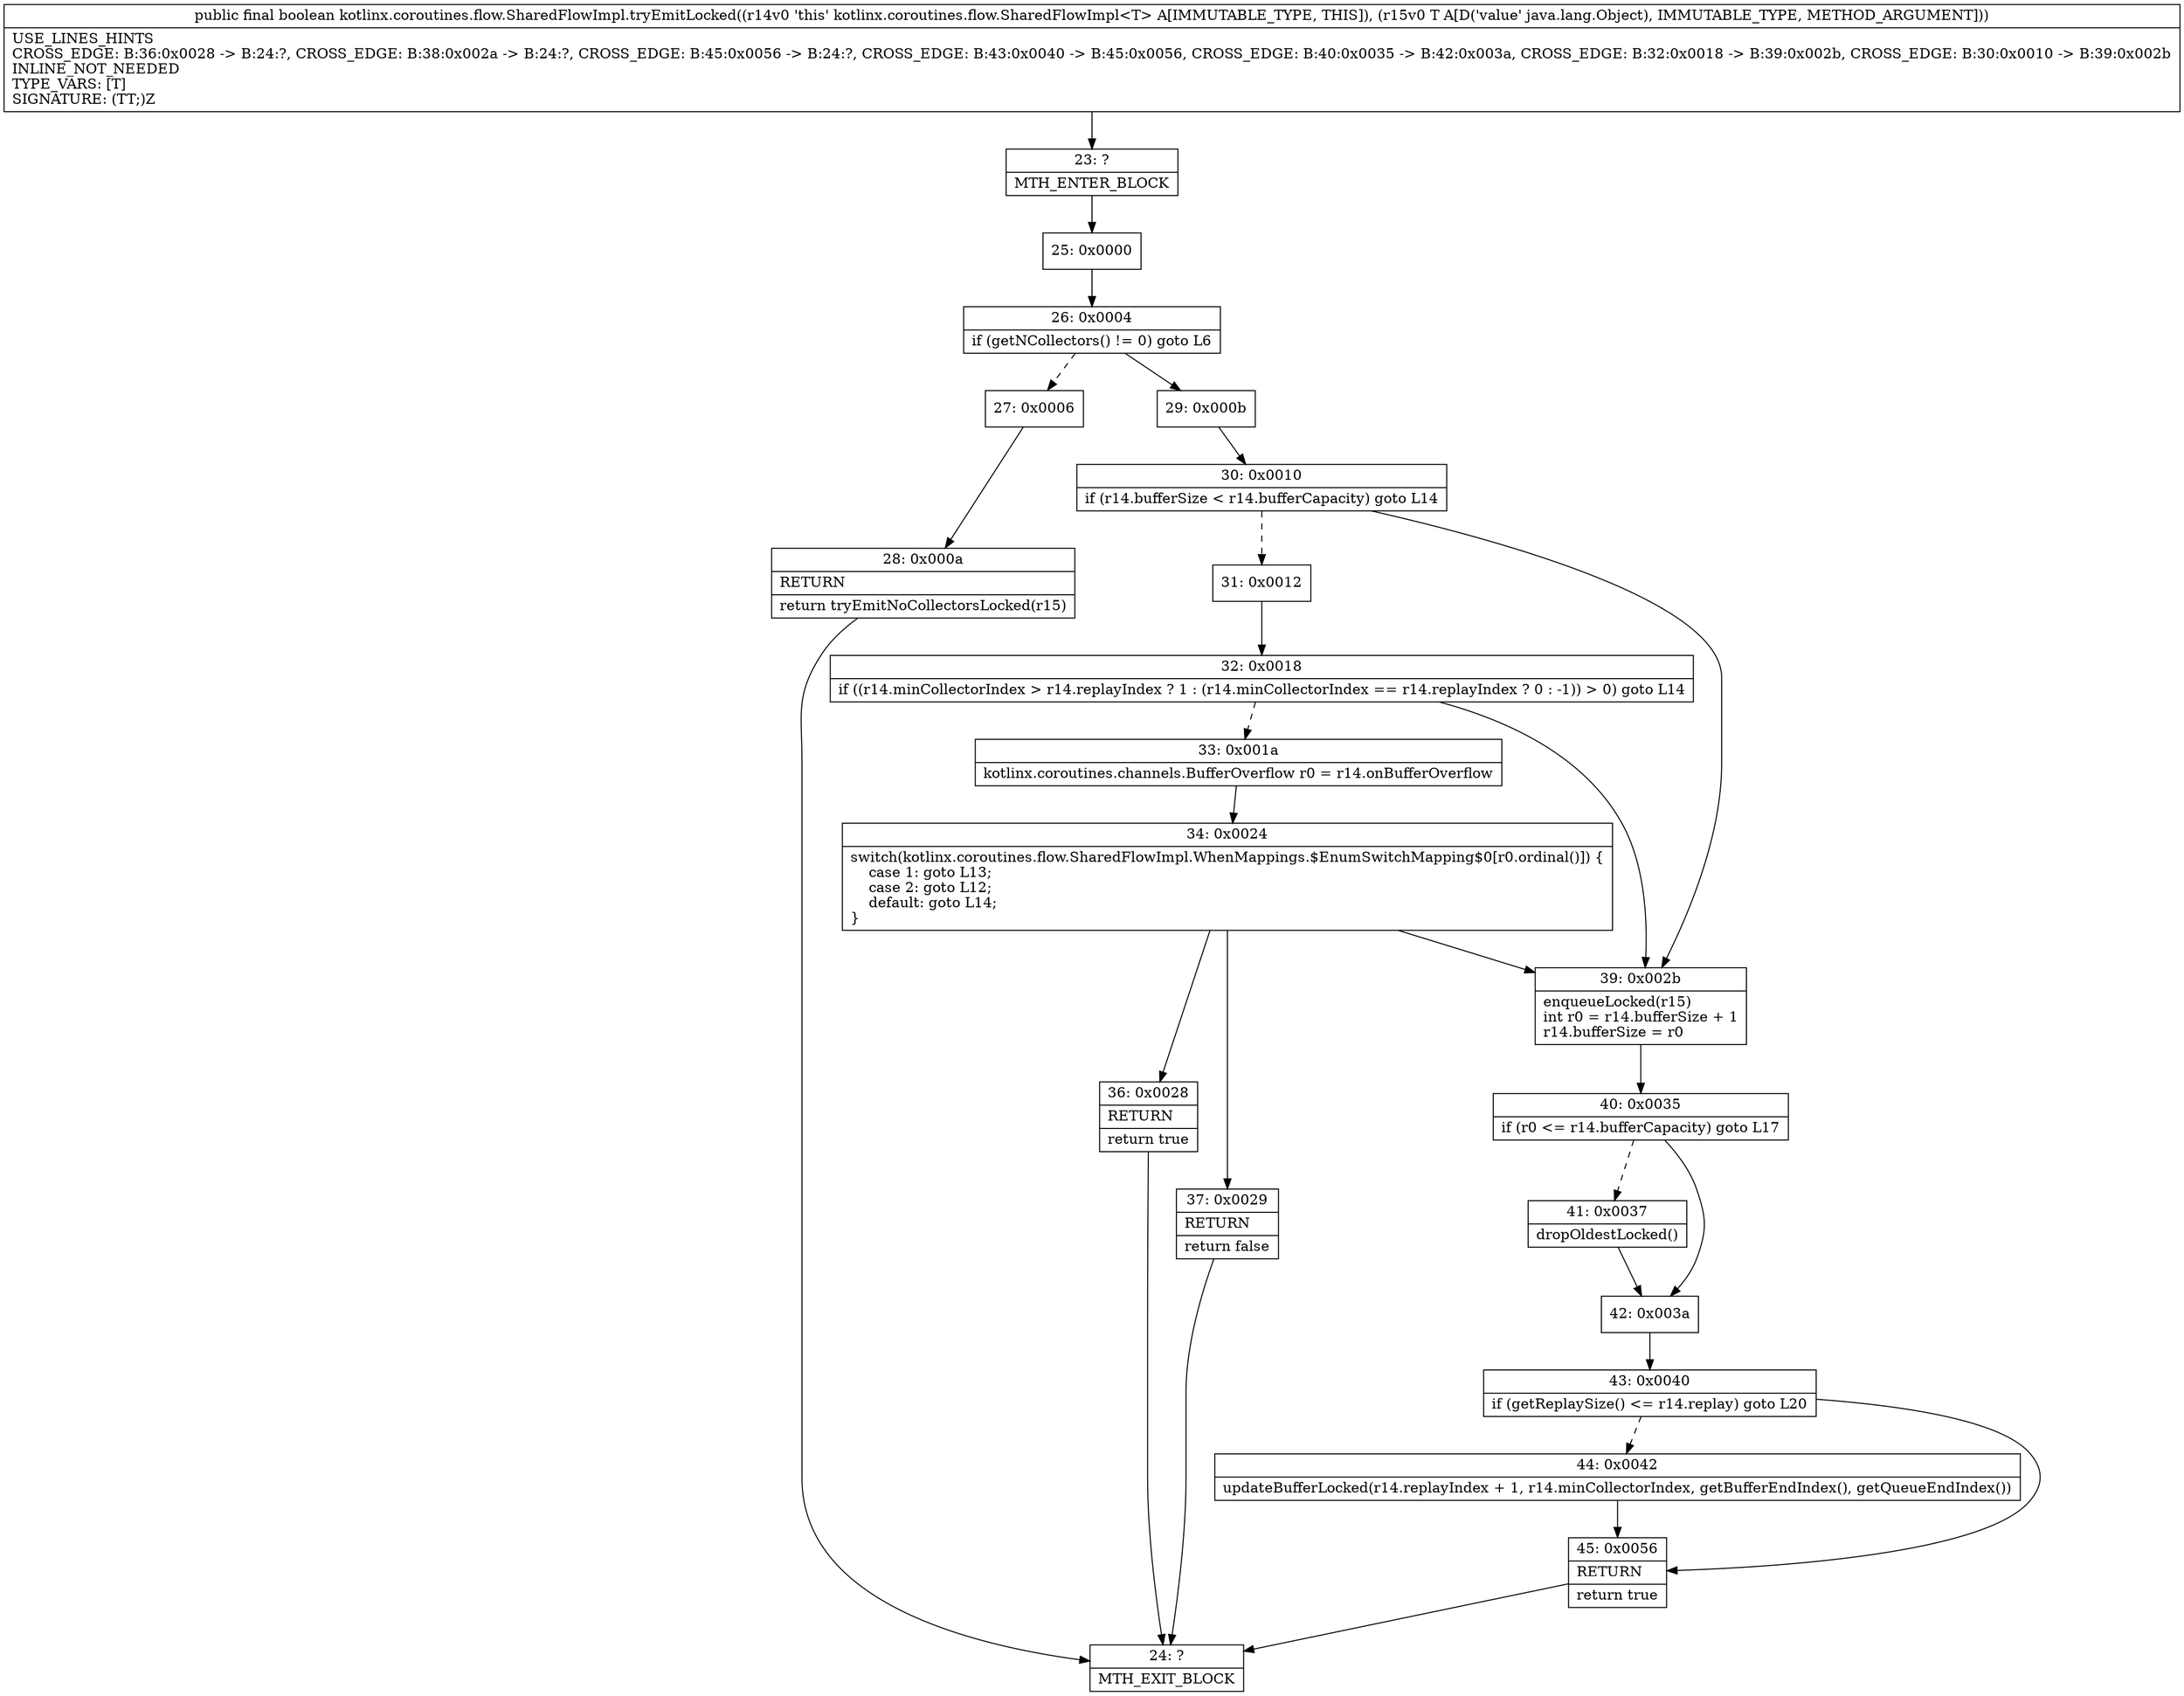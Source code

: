 digraph "CFG forkotlinx.coroutines.flow.SharedFlowImpl.tryEmitLocked(Ljava\/lang\/Object;)Z" {
Node_23 [shape=record,label="{23\:\ ?|MTH_ENTER_BLOCK\l}"];
Node_25 [shape=record,label="{25\:\ 0x0000}"];
Node_26 [shape=record,label="{26\:\ 0x0004|if (getNCollectors() != 0) goto L6\l}"];
Node_27 [shape=record,label="{27\:\ 0x0006}"];
Node_28 [shape=record,label="{28\:\ 0x000a|RETURN\l|return tryEmitNoCollectorsLocked(r15)\l}"];
Node_24 [shape=record,label="{24\:\ ?|MTH_EXIT_BLOCK\l}"];
Node_29 [shape=record,label="{29\:\ 0x000b}"];
Node_30 [shape=record,label="{30\:\ 0x0010|if (r14.bufferSize \< r14.bufferCapacity) goto L14\l}"];
Node_31 [shape=record,label="{31\:\ 0x0012}"];
Node_32 [shape=record,label="{32\:\ 0x0018|if ((r14.minCollectorIndex \> r14.replayIndex ? 1 : (r14.minCollectorIndex == r14.replayIndex ? 0 : \-1)) \> 0) goto L14\l}"];
Node_33 [shape=record,label="{33\:\ 0x001a|kotlinx.coroutines.channels.BufferOverflow r0 = r14.onBufferOverflow\l}"];
Node_34 [shape=record,label="{34\:\ 0x0024|switch(kotlinx.coroutines.flow.SharedFlowImpl.WhenMappings.$EnumSwitchMapping$0[r0.ordinal()]) \{\l    case 1: goto L13;\l    case 2: goto L12;\l    default: goto L14;\l\}\l}"];
Node_36 [shape=record,label="{36\:\ 0x0028|RETURN\l|return true\l}"];
Node_37 [shape=record,label="{37\:\ 0x0029|RETURN\l|return false\l}"];
Node_39 [shape=record,label="{39\:\ 0x002b|enqueueLocked(r15)\lint r0 = r14.bufferSize + 1\lr14.bufferSize = r0\l}"];
Node_40 [shape=record,label="{40\:\ 0x0035|if (r0 \<= r14.bufferCapacity) goto L17\l}"];
Node_41 [shape=record,label="{41\:\ 0x0037|dropOldestLocked()\l}"];
Node_42 [shape=record,label="{42\:\ 0x003a}"];
Node_43 [shape=record,label="{43\:\ 0x0040|if (getReplaySize() \<= r14.replay) goto L20\l}"];
Node_44 [shape=record,label="{44\:\ 0x0042|updateBufferLocked(r14.replayIndex + 1, r14.minCollectorIndex, getBufferEndIndex(), getQueueEndIndex())\l}"];
Node_45 [shape=record,label="{45\:\ 0x0056|RETURN\l|return true\l}"];
MethodNode[shape=record,label="{public final boolean kotlinx.coroutines.flow.SharedFlowImpl.tryEmitLocked((r14v0 'this' kotlinx.coroutines.flow.SharedFlowImpl\<T\> A[IMMUTABLE_TYPE, THIS]), (r15v0 T A[D('value' java.lang.Object), IMMUTABLE_TYPE, METHOD_ARGUMENT]))  | USE_LINES_HINTS\lCROSS_EDGE: B:36:0x0028 \-\> B:24:?, CROSS_EDGE: B:38:0x002a \-\> B:24:?, CROSS_EDGE: B:45:0x0056 \-\> B:24:?, CROSS_EDGE: B:43:0x0040 \-\> B:45:0x0056, CROSS_EDGE: B:40:0x0035 \-\> B:42:0x003a, CROSS_EDGE: B:32:0x0018 \-\> B:39:0x002b, CROSS_EDGE: B:30:0x0010 \-\> B:39:0x002b\lINLINE_NOT_NEEDED\lTYPE_VARS: [T]\lSIGNATURE: (TT;)Z\l}"];
MethodNode -> Node_23;Node_23 -> Node_25;
Node_25 -> Node_26;
Node_26 -> Node_27[style=dashed];
Node_26 -> Node_29;
Node_27 -> Node_28;
Node_28 -> Node_24;
Node_29 -> Node_30;
Node_30 -> Node_31[style=dashed];
Node_30 -> Node_39;
Node_31 -> Node_32;
Node_32 -> Node_33[style=dashed];
Node_32 -> Node_39;
Node_33 -> Node_34;
Node_34 -> Node_36;
Node_34 -> Node_37;
Node_34 -> Node_39;
Node_36 -> Node_24;
Node_37 -> Node_24;
Node_39 -> Node_40;
Node_40 -> Node_41[style=dashed];
Node_40 -> Node_42;
Node_41 -> Node_42;
Node_42 -> Node_43;
Node_43 -> Node_44[style=dashed];
Node_43 -> Node_45;
Node_44 -> Node_45;
Node_45 -> Node_24;
}


